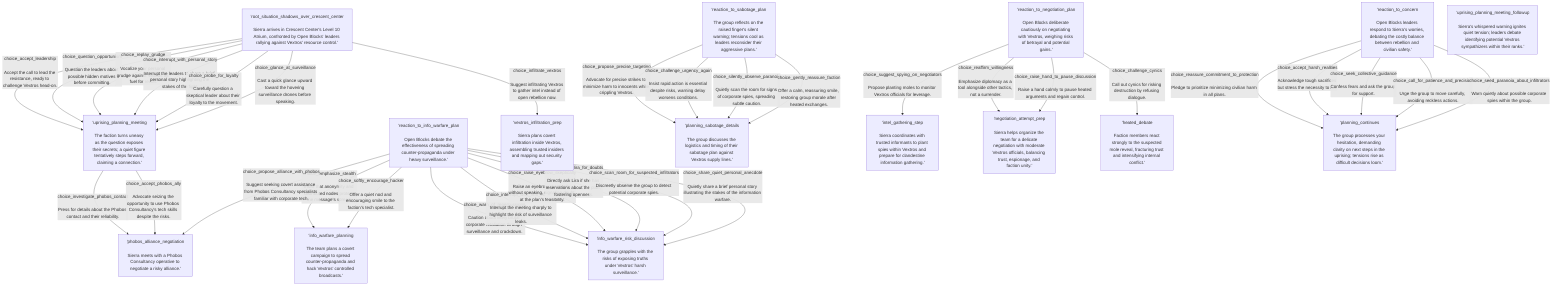 flowchart TD
    rootsituationshadowsovercrescentcenter['root_situation_shadows_over_crescent_center

Sierra arrives in Crescent Center's Level 10 Atrium, confronted by Open Blocks' leaders rallying against Vextros' resource control.']
    uprisingplanningmeeting['uprising_planning_meeting

The faction turns uneasy as the question exposes their secrets; a quiet figure tentatively steps forward, claiming a connection.']
    reactiontosabotageplan['reaction_to_sabotage_plan

The group reflects on the raised finger's silent warning; tensions cool as leaders reconsider their aggressive plans.']
    reactiontoinfowarfareplan['reaction_to_info_warfare_plan

Open Blocks debate the effectiveness of spreading counter-propaganda under heavy surveillance.']
    reactiontonegotiationplan['reaction_to_negotiation_plan

Open Blocks deliberate cautiously on negotiating with Vextros, weighing risks of betrayal and potential gains.']
    reactiontoconcern['reaction_to_concern

Open Blocks leaders respond to Sierra's worries, debating the costly balance between rebellion and civilian safety.']
    vextrosinfiltrationprep['vextros_infiltration_prep

Sierra plans covert infiltration inside Vextros, assembling trusted insiders and mapping out security gaps.']
    infowarfareplanning['info_warfare_planning

The team plans a covert campaign to spread counter-propaganda and hack Vextros' controlled broadcasts.']
    uprisingplanningmeetingfollowup['uprising_planning_meeting_followup

Sierra's whispered warning ignites quiet tension; leaders debate identifying potential Vextros sympathizers within their ranks.']
    planningsabotagedetails['planning_sabotage_details

The group discusses the logistics and timing of their sabotage plan against Vextros supply lines.']
    intelgatheringstep['intel_gathering_step

Sierra coordinates with trusted informants to plant spies within Vextros and prepare for clandestine information gathering.']
    infowarfareriskdiscussion['info_warfare_risk_discussion

The group grapples with the risks of exposing truths under Vextros' harsh surveillance.']
    phobosalliancenegotiation['phobos_alliance_negotiation

Sierra meets with a Phobos Consultancy operative to negotiate a risky alliance.']
    negotiationattemptprep['negotiation_attempt_prep

Sierra helps organize the team for a delicate negotiation with moderate Vextros officials, balancing trust, espionage, and faction unity.']
    heateddebate['heated_debate

Faction members react strongly to the suspected mole reveal, fracturing trust and intensifying internal conflict.']
    planningcontinues['planning_continues

The group processes your hesitation, demanding clarity on next steps in the uprising; tensions rise as difficult decisions loom.']
    rootsituationshadowsovercrescentcenter -->|choice_accept_leadership

Accept the call to lead the resistance, ready to challenge Vextros head-on.| uprisingplanningmeeting
    rootsituationshadowsovercrescentcenter -->|choice_question_opportunism

Question the leaders about possible hidden motives before committing.| uprisingplanningmeeting
    rootsituationshadowsovercrescentcenter -->|choice_infiltrate_vextros

Suggest infiltrating Vextros to gather intel instead of open rebellion now.| vextrosinfiltrationprep
    rootsituationshadowsovercrescentcenter -->|choice_replay_grudge

Vocalize your personal grudge against Vextros as fuel for revolt.| uprisingplanningmeeting
    rootsituationshadowsovercrescentcenter -->|choice_interrupt_with_personal_story

Interrupt the leaders to share a brief, personal story highlighting the stakes of the fight.| uprisingplanningmeeting
    rootsituationshadowsovercrescentcenter -->|choice_probe_for_loyalty

Carefully question a skeptical leader about their loyalty to the movement.| uprisingplanningmeeting
    rootsituationshadowsovercrescentcenter -->|choice_glance_at_surveillance

Cast a quick glance upward toward the hovering surveillance drones before speaking.| uprisingplanningmeeting
    uprisingplanningmeeting -->|choice_investigate_phobos_contact

Press for details about the Phobos contact and their reliability.| phobosalliancenegotiation
    uprisingplanningmeeting -->|choice_accept_phobos_ally

Advocate seizing the opportunity to use Phobos Consultancy's tech skills despite the risks.| phobosalliancenegotiation
    reactiontosabotageplan -->|choice_propose_precise_targeting

Advocate for precise strikes to minimize harm to innocents while crippling Vextros.| planningsabotagedetails
    reactiontosabotageplan -->|choice_challenge_urgency_again

Insist rapid action is essential despite risks, warning delay worsens conditions.| planningsabotagedetails
    reactiontosabotageplan -->|choice_silently_observe_paranoia

Quietly scan the room for signs of corporate spies, spreading subtle caution.| planningsabotagedetails
    reactiontosabotageplan -->|choice_gently_reassure_faction

Offer a calm, reassuring smile, restoring group morale after heated exchanges.| planningsabotagedetails
    reactiontoinfowarfareplan -->|choice_emphasize_stealth

Insist that anonymity and distributed nodes protect the message’s spread.| infowarfareplanning
    reactiontoinfowarfareplan -->|choice_warn_of_repercussions

Caution about likely brutal corporate retaliation through surveillance and crackdown.| infowarfareriskdiscussion
    reactiontoinfowarfareplan -->|choice_propose_alliance_with_phobos

Suggest seeking covert assistance from Phobos Consultancy specialists familiar with corporate tech.| phobosalliancenegotiation
    reactiontoinfowarfareplan -->|choice_interrupt_with_firm_concern

Interrupt the meeting sharply to highlight the risk of surveillance leaks.| infowarfareriskdiscussion
    reactiontoinfowarfareplan -->|choice_softly_encourage_hacker

Offer a quiet nod and encouraging smile to the faction’s tech specialist.| infowarfareplanning
    reactiontoinfowarfareplan -->|choice_raise_eyebrow_skeptically

Raise an eyebrow skeptically without speaking, signaling doubt at the plan’s feasibility.| infowarfareriskdiscussion
    reactiontoinfowarfareplan -->|choice_probe_lira_for_doubts

Directly ask Lira if she has reservations about the plan, fostering openness.| infowarfareriskdiscussion
    reactiontoinfowarfareplan -->|choice_scan_room_for_suspected_infiltrators

Discreetly observe the group to detect potential corporate spies.| infowarfareriskdiscussion
    reactiontoinfowarfareplan -->|choice_share_quiet_personal_anecdote

Quietly share a brief personal story illustrating the stakes of the information warfare.| infowarfareriskdiscussion
    reactiontonegotiationplan -->|choice_reaffirm_willingness

Emphasize diplomacy as a tool alongside other tactics, not a surrender.| negotiationattemptprep
    reactiontonegotiationplan -->|choice_challenge_cynics

Call out cynics for risking destruction by refusing dialogue.| heateddebate
    reactiontonegotiationplan -->|choice_suggest_spying_on_negotiators

Propose planting moles to monitor Vextros officials for leverage.| intelgatheringstep
    reactiontonegotiationplan -->|choice_raise_hand_to_pause_discussion

Raise a hand calmly to pause heated arguments and regain control.| negotiationattemptprep
    reactiontoconcern -->|choice_reassure_commitment_to_protection

Pledge to prioritize minimizing civilian harm in all plans.| planningcontinues
    reactiontoconcern -->|choice_accept_harsh_realities

Acknowledge tough sacrifices but stress the necessity to act.| planningcontinues
    reactiontoconcern -->|choice_seek_collective_guidance

Confess fears and ask the group for support.| planningcontinues
    reactiontoconcern -->|choice_call_for_patience_and_precision

Urge the group to move carefully, avoiding reckless actions.| planningcontinues
    reactiontoconcern -->|choice_seed_paranoia_about_infiltrators

Warn quietly about possible corporate spies within the group.| planningcontinues